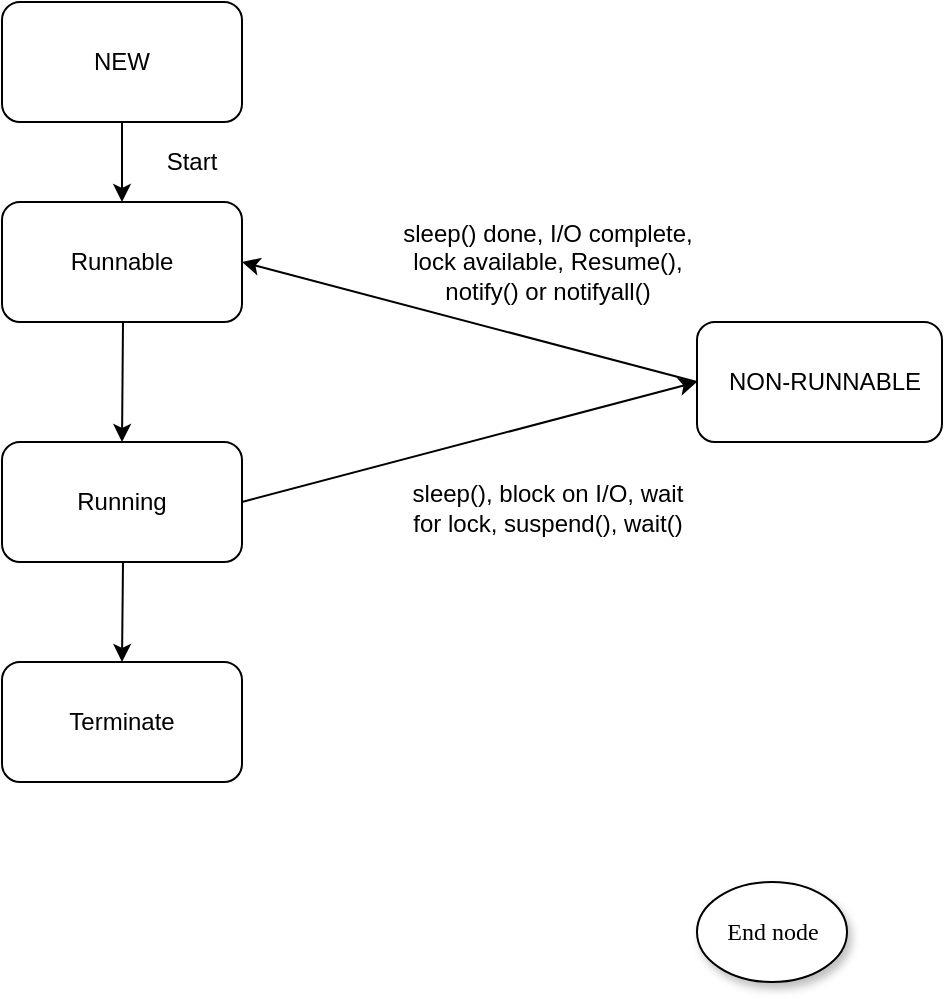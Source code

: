 <mxfile version="20.3.0" type="github">
  <diagram name="Page-1" id="42789a77-a242-8287-6e28-9cd8cfd52e62">
    <mxGraphModel dx="868" dy="520" grid="1" gridSize="10" guides="1" tooltips="1" connect="1" arrows="1" fold="1" page="1" pageScale="1" pageWidth="1100" pageHeight="850" background="none" math="0" shadow="0">
      <root>
        <mxCell id="0" />
        <mxCell id="1" parent="0" />
        <mxCell id="1ea317790d2ca983-8" value="End node" style="ellipse;whiteSpace=wrap;html=1;rounded=0;shadow=1;comic=0;labelBackgroundColor=none;strokeWidth=1;fontFamily=Verdana;fontSize=12;align=center;" parent="1" vertex="1">
          <mxGeometry x="457.5" y="510" width="75" height="50" as="geometry" />
        </mxCell>
        <mxCell id="MTh8Pt83JbnJlKA0Cx1F-1" value="" style="rounded=1;whiteSpace=wrap;html=1;" vertex="1" parent="1">
          <mxGeometry x="110" y="70" width="120" height="60" as="geometry" />
        </mxCell>
        <mxCell id="MTh8Pt83JbnJlKA0Cx1F-2" value="" style="rounded=1;whiteSpace=wrap;html=1;" vertex="1" parent="1">
          <mxGeometry x="110" y="170" width="120" height="60" as="geometry" />
        </mxCell>
        <mxCell id="MTh8Pt83JbnJlKA0Cx1F-3" value="" style="rounded=1;whiteSpace=wrap;html=1;" vertex="1" parent="1">
          <mxGeometry x="110" y="290" width="120" height="60" as="geometry" />
        </mxCell>
        <mxCell id="MTh8Pt83JbnJlKA0Cx1F-4" value="" style="rounded=1;whiteSpace=wrap;html=1;" vertex="1" parent="1">
          <mxGeometry x="110" y="400" width="120" height="60" as="geometry" />
        </mxCell>
        <mxCell id="MTh8Pt83JbnJlKA0Cx1F-5" value="" style="rounded=1;whiteSpace=wrap;html=1;" vertex="1" parent="1">
          <mxGeometry x="457.5" y="230" width="122.5" height="60" as="geometry" />
        </mxCell>
        <mxCell id="MTh8Pt83JbnJlKA0Cx1F-6" value="" style="endArrow=classic;html=1;rounded=0;exitX=1;exitY=0.5;exitDx=0;exitDy=0;entryX=0;entryY=0.5;entryDx=0;entryDy=0;" edge="1" parent="1" source="MTh8Pt83JbnJlKA0Cx1F-3" target="MTh8Pt83JbnJlKA0Cx1F-5">
          <mxGeometry width="50" height="50" relative="1" as="geometry">
            <mxPoint x="270" y="310" as="sourcePoint" />
            <mxPoint x="320" y="260" as="targetPoint" />
          </mxGeometry>
        </mxCell>
        <mxCell id="MTh8Pt83JbnJlKA0Cx1F-7" value="" style="endArrow=classic;html=1;rounded=0;exitX=0;exitY=0.5;exitDx=0;exitDy=0;entryX=1;entryY=0.5;entryDx=0;entryDy=0;" edge="1" parent="1" source="MTh8Pt83JbnJlKA0Cx1F-5" target="MTh8Pt83JbnJlKA0Cx1F-2">
          <mxGeometry width="50" height="50" relative="1" as="geometry">
            <mxPoint x="230" y="320" as="sourcePoint" />
            <mxPoint x="510" y="130" as="targetPoint" />
            <Array as="points" />
          </mxGeometry>
        </mxCell>
        <mxCell id="MTh8Pt83JbnJlKA0Cx1F-9" value="" style="endArrow=classic;html=1;rounded=0;exitX=0.5;exitY=1;exitDx=0;exitDy=0;entryX=0.5;entryY=0;entryDx=0;entryDy=0;" edge="1" parent="1" source="MTh8Pt83JbnJlKA0Cx1F-1" target="MTh8Pt83JbnJlKA0Cx1F-2">
          <mxGeometry width="50" height="50" relative="1" as="geometry">
            <mxPoint x="260" y="160" as="sourcePoint" />
            <mxPoint x="160" y="170" as="targetPoint" />
          </mxGeometry>
        </mxCell>
        <mxCell id="MTh8Pt83JbnJlKA0Cx1F-12" value="" style="endArrow=classic;html=1;rounded=0;exitX=0.425;exitY=1;exitDx=0;exitDy=0;exitPerimeter=0;entryX=0.5;entryY=0;entryDx=0;entryDy=0;" edge="1" parent="1" target="MTh8Pt83JbnJlKA0Cx1F-3">
          <mxGeometry width="50" height="50" relative="1" as="geometry">
            <mxPoint x="170.5" y="230" as="sourcePoint" />
            <mxPoint x="169.5" y="270" as="targetPoint" />
          </mxGeometry>
        </mxCell>
        <mxCell id="MTh8Pt83JbnJlKA0Cx1F-14" value="" style="endArrow=classic;html=1;rounded=0;exitX=0.425;exitY=1;exitDx=0;exitDy=0;exitPerimeter=0;entryX=0.5;entryY=0;entryDx=0;entryDy=0;" edge="1" parent="1" target="MTh8Pt83JbnJlKA0Cx1F-4">
          <mxGeometry width="50" height="50" relative="1" as="geometry">
            <mxPoint x="170.5" y="350" as="sourcePoint" />
            <mxPoint x="169.5" y="390" as="targetPoint" />
          </mxGeometry>
        </mxCell>
        <mxCell id="MTh8Pt83JbnJlKA0Cx1F-15" value="Start" style="text;html=1;strokeColor=none;fillColor=none;align=center;verticalAlign=middle;whiteSpace=wrap;rounded=0;" vertex="1" parent="1">
          <mxGeometry x="180" y="140" width="50" height="20" as="geometry" />
        </mxCell>
        <mxCell id="MTh8Pt83JbnJlKA0Cx1F-16" value="NEW" style="text;html=1;strokeColor=none;fillColor=none;align=center;verticalAlign=middle;whiteSpace=wrap;rounded=0;" vertex="1" parent="1">
          <mxGeometry x="140" y="85" width="60" height="30" as="geometry" />
        </mxCell>
        <mxCell id="MTh8Pt83JbnJlKA0Cx1F-17" value="Terminate" style="text;html=1;strokeColor=none;fillColor=none;align=center;verticalAlign=middle;whiteSpace=wrap;rounded=0;" vertex="1" parent="1">
          <mxGeometry x="140" y="415" width="60" height="30" as="geometry" />
        </mxCell>
        <mxCell id="MTh8Pt83JbnJlKA0Cx1F-18" value="Running" style="text;html=1;strokeColor=none;fillColor=none;align=center;verticalAlign=middle;whiteSpace=wrap;rounded=0;" vertex="1" parent="1">
          <mxGeometry x="140" y="305" width="60" height="30" as="geometry" />
        </mxCell>
        <mxCell id="MTh8Pt83JbnJlKA0Cx1F-19" value="Runnable" style="text;html=1;strokeColor=none;fillColor=none;align=center;verticalAlign=middle;whiteSpace=wrap;rounded=0;" vertex="1" parent="1">
          <mxGeometry x="140" y="185" width="60" height="30" as="geometry" />
        </mxCell>
        <mxCell id="MTh8Pt83JbnJlKA0Cx1F-20" value="NON-RUNNABLE" style="text;html=1;strokeColor=none;fillColor=none;align=center;verticalAlign=middle;whiteSpace=wrap;rounded=0;" vertex="1" parent="1">
          <mxGeometry x="470" y="245" width="102.5" height="30" as="geometry" />
        </mxCell>
        <mxCell id="MTh8Pt83JbnJlKA0Cx1F-21" value="sleep(), block on I/O, wait for lock, suspend(), wait()" style="text;html=1;strokeColor=none;fillColor=none;align=center;verticalAlign=middle;whiteSpace=wrap;rounded=0;" vertex="1" parent="1">
          <mxGeometry x="307.5" y="305" width="150" height="35" as="geometry" />
        </mxCell>
        <mxCell id="MTh8Pt83JbnJlKA0Cx1F-22" value="sleep() done, I/O complete, lock available, Resume(), notify() or notifyall()" style="text;html=1;strokeColor=none;fillColor=none;align=center;verticalAlign=middle;whiteSpace=wrap;rounded=0;" vertex="1" parent="1">
          <mxGeometry x="307.5" y="182.5" width="150" height="35" as="geometry" />
        </mxCell>
      </root>
    </mxGraphModel>
  </diagram>
</mxfile>
